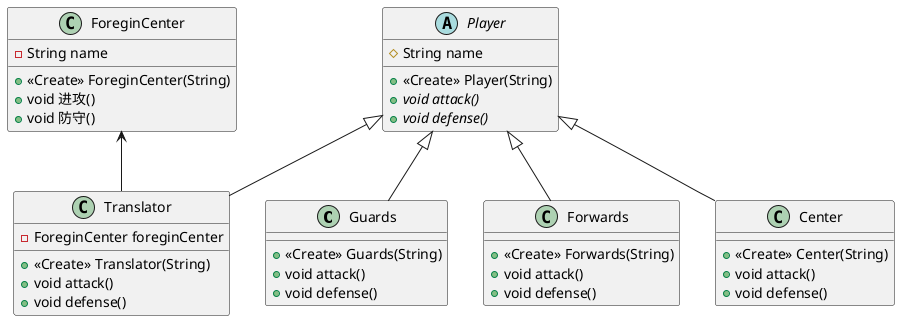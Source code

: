 @startuml
class Guards {
+ <<Create>> Guards(String)
+ void attack()
+ void defense()
}
class ForeginCenter {
- String name
+ <<Create>> ForeginCenter(String)
+ void 进攻()
+ void 防守()
}
abstract class Player {
# String name
+ <<Create>> Player(String)
+ {abstract}void attack()
+ {abstract}void defense()
}
class Translator {
- ForeginCenter foreginCenter
+ <<Create>> Translator(String)
+ void attack()
+ void defense()
}
class Forwards {
+ <<Create>> Forwards(String)
+ void attack()
+ void defense()
}
class Center {
+ <<Create>> Center(String)
+ void attack()
+ void defense()
}


Player <|-- Guards
Player <|-- Translator
Player <|-- Forwards
Player <|-- Center

ForeginCenter <-- Translator
@enduml